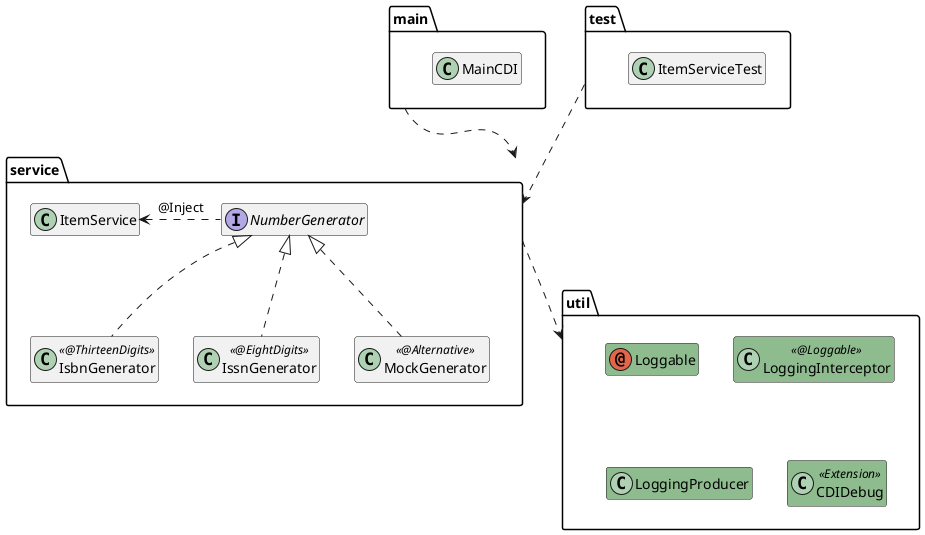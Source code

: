 @startuml

hide members

package "main" {
    class MainCDI
}
package "test" {
    class ItemServiceTest
}

package "service" {
    interface NumberGenerator
    class IsbnGenerator << @ThirteenDigits >>
    class IssnGenerator << @EightDigits >>
    class MockGenerator << @Alternative >>
    class ItemService

    ItemService <.right. NumberGenerator : @Inject
    NumberGenerator <|.. IsbnGenerator
    NumberGenerator <|.. IssnGenerator
    NumberGenerator <|.. MockGenerator
}

package "util" {
    annotation Loggable #8FBC8F
    class LoggingInterceptor << @Loggable >> #8FBC8F
    class LoggingProducer #8FBC8F
    class CDIDebug << Extension >> #8FBC8F
}

main ..> service
test ..> service
service ..> util

@enduml